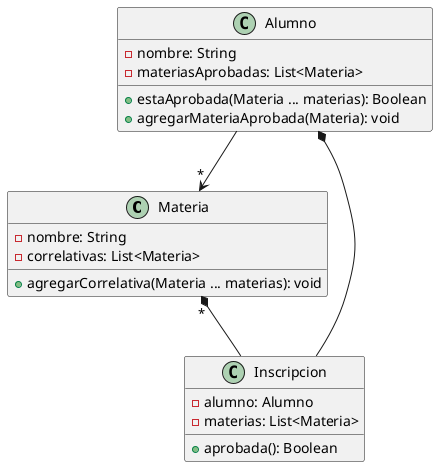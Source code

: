 @startuml
Materia "*" *-- Inscripcion
Alumno *-- Inscripcion
Alumno --> "*" Materia

class Materia{
-nombre: String
-correlativas: List<Materia>
+agregarCorrelativa(Materia ... materias): void
}

class Inscripcion{
-alumno: Alumno
-materias: List<Materia>
+aprobada(): Boolean
}

class Alumno{
-nombre: String
-materiasAprobadas: List<Materia>
+estaAprobada(Materia ... materias): Boolean
+agregarMateriaAprobada(Materia): void
}

@enduml